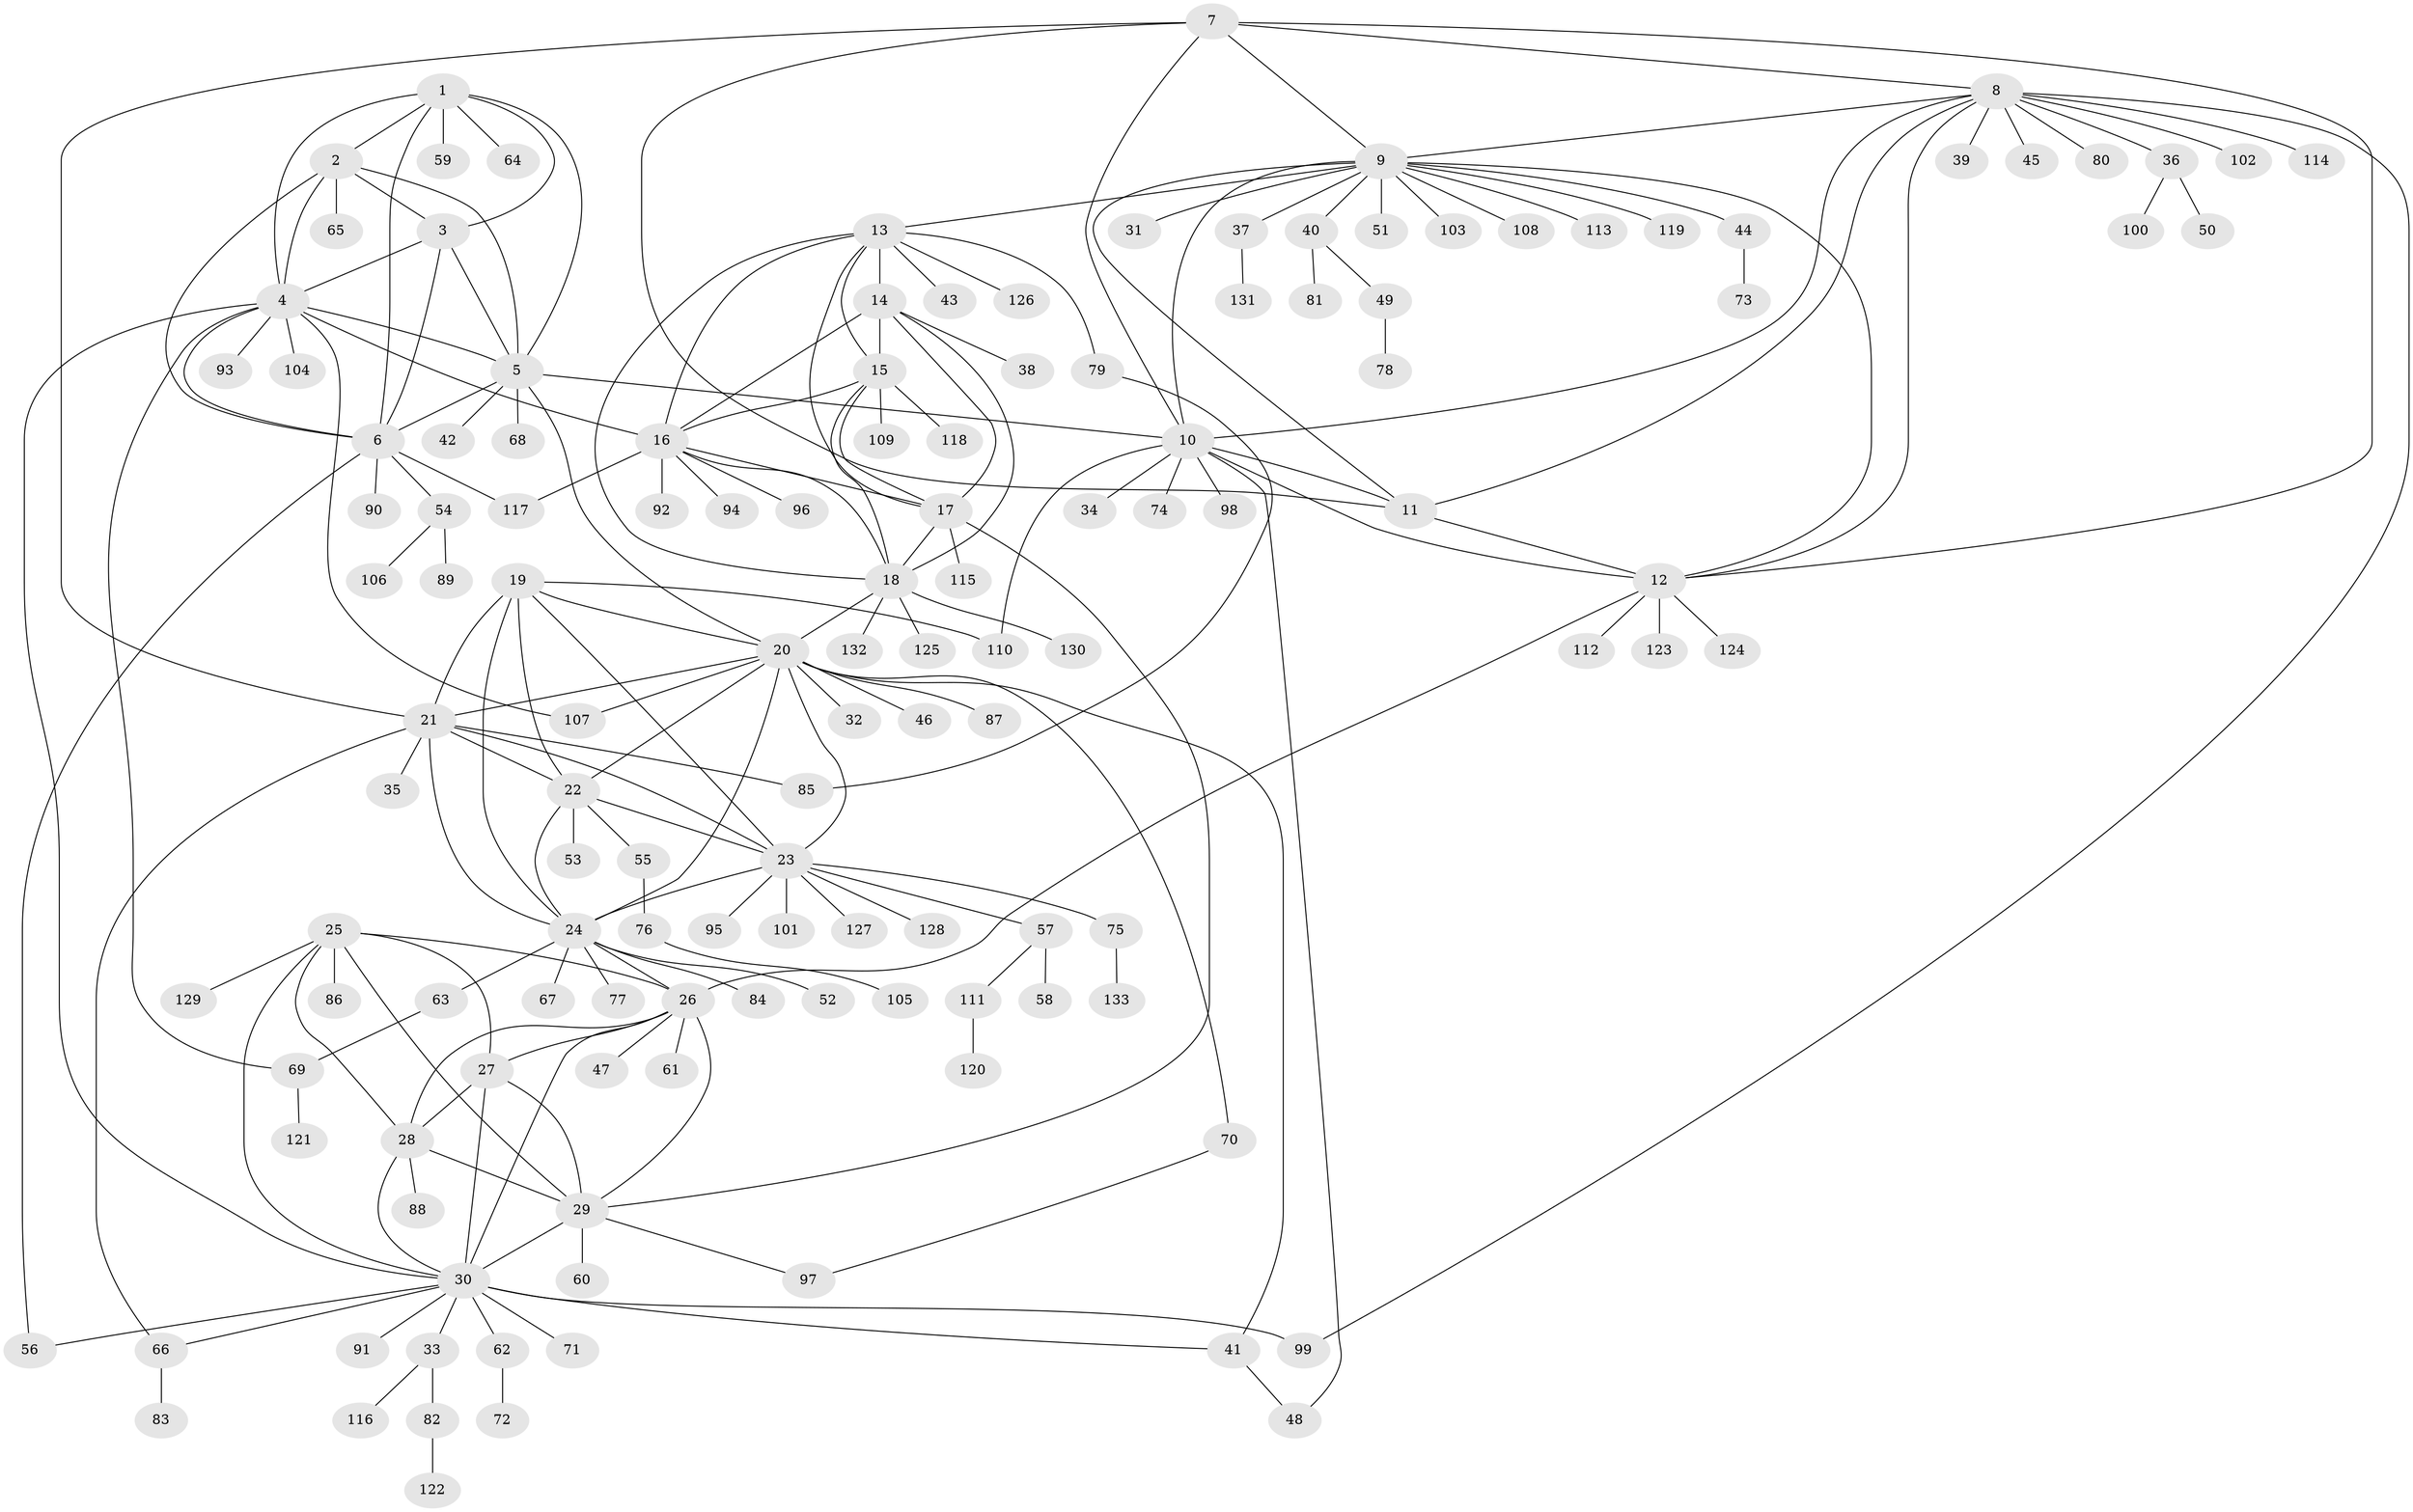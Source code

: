 // coarse degree distribution, {6: 0.039603960396039604, 7: 0.019801980198019802, 8: 0.009900990099009901, 5: 0.0297029702970297, 10: 0.019801980198019802, 13: 0.009900990099009901, 9: 0.039603960396039604, 4: 0.0297029702970297, 11: 0.019801980198019802, 17: 0.009900990099009901, 1: 0.5841584158415841, 3: 0.039603960396039604, 2: 0.1485148514851485}
// Generated by graph-tools (version 1.1) at 2025/52/02/27/25 19:52:14]
// undirected, 133 vertices, 199 edges
graph export_dot {
graph [start="1"]
  node [color=gray90,style=filled];
  1;
  2;
  3;
  4;
  5;
  6;
  7;
  8;
  9;
  10;
  11;
  12;
  13;
  14;
  15;
  16;
  17;
  18;
  19;
  20;
  21;
  22;
  23;
  24;
  25;
  26;
  27;
  28;
  29;
  30;
  31;
  32;
  33;
  34;
  35;
  36;
  37;
  38;
  39;
  40;
  41;
  42;
  43;
  44;
  45;
  46;
  47;
  48;
  49;
  50;
  51;
  52;
  53;
  54;
  55;
  56;
  57;
  58;
  59;
  60;
  61;
  62;
  63;
  64;
  65;
  66;
  67;
  68;
  69;
  70;
  71;
  72;
  73;
  74;
  75;
  76;
  77;
  78;
  79;
  80;
  81;
  82;
  83;
  84;
  85;
  86;
  87;
  88;
  89;
  90;
  91;
  92;
  93;
  94;
  95;
  96;
  97;
  98;
  99;
  100;
  101;
  102;
  103;
  104;
  105;
  106;
  107;
  108;
  109;
  110;
  111;
  112;
  113;
  114;
  115;
  116;
  117;
  118;
  119;
  120;
  121;
  122;
  123;
  124;
  125;
  126;
  127;
  128;
  129;
  130;
  131;
  132;
  133;
  1 -- 2;
  1 -- 3;
  1 -- 4;
  1 -- 5;
  1 -- 6;
  1 -- 59;
  1 -- 64;
  2 -- 3;
  2 -- 4;
  2 -- 5;
  2 -- 6;
  2 -- 65;
  3 -- 4;
  3 -- 5;
  3 -- 6;
  4 -- 5;
  4 -- 6;
  4 -- 16;
  4 -- 30;
  4 -- 69;
  4 -- 93;
  4 -- 104;
  4 -- 107;
  5 -- 6;
  5 -- 10;
  5 -- 20;
  5 -- 42;
  5 -- 68;
  6 -- 54;
  6 -- 56;
  6 -- 90;
  6 -- 117;
  7 -- 8;
  7 -- 9;
  7 -- 10;
  7 -- 11;
  7 -- 12;
  7 -- 21;
  8 -- 9;
  8 -- 10;
  8 -- 11;
  8 -- 12;
  8 -- 36;
  8 -- 39;
  8 -- 45;
  8 -- 80;
  8 -- 99;
  8 -- 102;
  8 -- 114;
  9 -- 10;
  9 -- 11;
  9 -- 12;
  9 -- 13;
  9 -- 31;
  9 -- 37;
  9 -- 40;
  9 -- 44;
  9 -- 51;
  9 -- 103;
  9 -- 108;
  9 -- 113;
  9 -- 119;
  10 -- 11;
  10 -- 12;
  10 -- 34;
  10 -- 48;
  10 -- 74;
  10 -- 98;
  10 -- 110;
  11 -- 12;
  12 -- 26;
  12 -- 112;
  12 -- 123;
  12 -- 124;
  13 -- 14;
  13 -- 15;
  13 -- 16;
  13 -- 17;
  13 -- 18;
  13 -- 43;
  13 -- 79;
  13 -- 126;
  14 -- 15;
  14 -- 16;
  14 -- 17;
  14 -- 18;
  14 -- 38;
  15 -- 16;
  15 -- 17;
  15 -- 18;
  15 -- 109;
  15 -- 118;
  16 -- 17;
  16 -- 18;
  16 -- 92;
  16 -- 94;
  16 -- 96;
  16 -- 117;
  17 -- 18;
  17 -- 29;
  17 -- 115;
  18 -- 20;
  18 -- 125;
  18 -- 130;
  18 -- 132;
  19 -- 20;
  19 -- 21;
  19 -- 22;
  19 -- 23;
  19 -- 24;
  19 -- 110;
  20 -- 21;
  20 -- 22;
  20 -- 23;
  20 -- 24;
  20 -- 32;
  20 -- 41;
  20 -- 46;
  20 -- 70;
  20 -- 87;
  20 -- 107;
  21 -- 22;
  21 -- 23;
  21 -- 24;
  21 -- 35;
  21 -- 66;
  21 -- 85;
  22 -- 23;
  22 -- 24;
  22 -- 53;
  22 -- 55;
  23 -- 24;
  23 -- 57;
  23 -- 75;
  23 -- 95;
  23 -- 101;
  23 -- 127;
  23 -- 128;
  24 -- 26;
  24 -- 52;
  24 -- 63;
  24 -- 67;
  24 -- 77;
  24 -- 84;
  25 -- 26;
  25 -- 27;
  25 -- 28;
  25 -- 29;
  25 -- 30;
  25 -- 86;
  25 -- 129;
  26 -- 27;
  26 -- 28;
  26 -- 29;
  26 -- 30;
  26 -- 47;
  26 -- 61;
  27 -- 28;
  27 -- 29;
  27 -- 30;
  28 -- 29;
  28 -- 30;
  28 -- 88;
  29 -- 30;
  29 -- 60;
  29 -- 97;
  30 -- 33;
  30 -- 41;
  30 -- 56;
  30 -- 62;
  30 -- 66;
  30 -- 71;
  30 -- 91;
  30 -- 99;
  33 -- 82;
  33 -- 116;
  36 -- 50;
  36 -- 100;
  37 -- 131;
  40 -- 49;
  40 -- 81;
  41 -- 48;
  44 -- 73;
  49 -- 78;
  54 -- 89;
  54 -- 106;
  55 -- 76;
  57 -- 58;
  57 -- 111;
  62 -- 72;
  63 -- 69;
  66 -- 83;
  69 -- 121;
  70 -- 97;
  75 -- 133;
  76 -- 105;
  79 -- 85;
  82 -- 122;
  111 -- 120;
}
